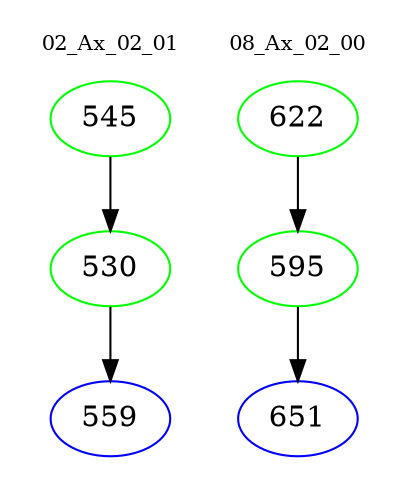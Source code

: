 digraph{
subgraph cluster_0 {
color = white
label = "02_Ax_02_01";
fontsize=10;
T0_545 [label="545", color="green"]
T0_545 -> T0_530 [color="black"]
T0_530 [label="530", color="green"]
T0_530 -> T0_559 [color="black"]
T0_559 [label="559", color="blue"]
}
subgraph cluster_1 {
color = white
label = "08_Ax_02_00";
fontsize=10;
T1_622 [label="622", color="green"]
T1_622 -> T1_595 [color="black"]
T1_595 [label="595", color="green"]
T1_595 -> T1_651 [color="black"]
T1_651 [label="651", color="blue"]
}
}
